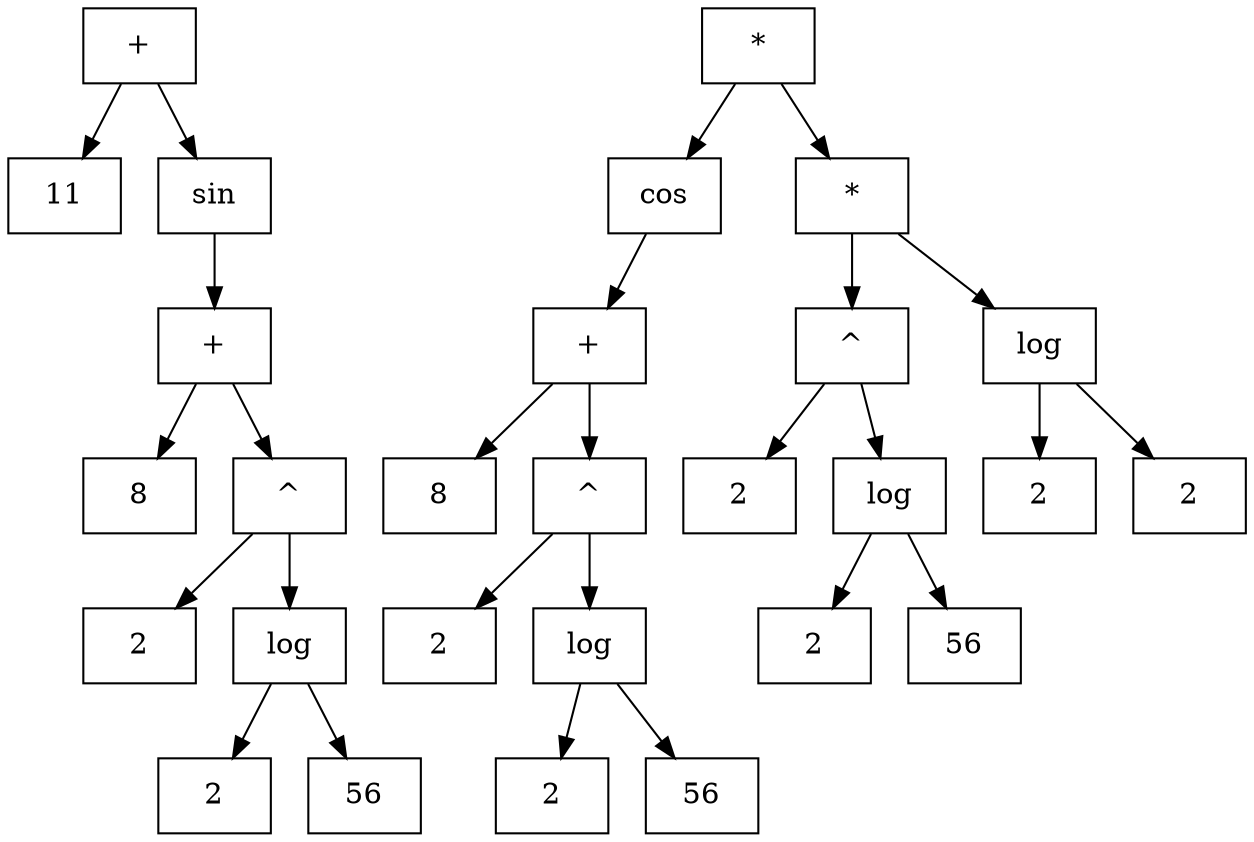 digraph G{
rankdir=HR;
node0x5647045e6080 [shape="rectangle", label = "+", rang = 0]
node0x5647045e5f60 [shape="rectangle", label = "11", rang = 1]
node0x5647045e6060 [shape="rectangle", label = "sin", rang = 1]
node0x5647045e6040 [shape="rectangle", label = "+", rang = 2]
node0x5647045e5f80 [shape="rectangle", label = "8", rang = 3]
node0x5647045e6020 [shape="rectangle", label = "^", rang = 3]
node0x5647045e5fa0 [shape="rectangle", label = "2", rang = 4]
node0x5647045e6000 [shape="rectangle", label = "log", rang = 4]
node0x5647045e5fc0 [shape="rectangle", label = "2", rang = 5]
node0x5647045e5fe0 [shape="rectangle", label = "56", rang = 5]
node0x5647045e5a20 [shape="rectangle", label = "*", rang = 0]
node0x5647045e58e0 [shape="rectangle", label = "cos", rang = 1]
node0x5647045e58c0 [shape="rectangle", label = "+", rang = 2]
node0x5647045e5800 [shape="rectangle", label = "8", rang = 3]
node0x5647045e58a0 [shape="rectangle", label = "^", rang = 3]
node0x5647045e5820 [shape="rectangle", label = "2", rang = 4]
node0x5647045e5880 [shape="rectangle", label = "log", rang = 4]
node0x5647045e5840 [shape="rectangle", label = "2", rang = 5]
node0x5647045e5860 [shape="rectangle", label = "56", rang = 5]
node0x5647045e5a00 [shape="rectangle", label = "*", rang = 1]
node0x5647045e5980 [shape="rectangle", label = "^", rang = 2]
node0x5647045e5900 [shape="rectangle", label = "2", rang = 3]
node0x5647045e5960 [shape="rectangle", label = "log", rang = 3]
node0x5647045e5920 [shape="rectangle", label = "2", rang = 4]
node0x5647045e5940 [shape="rectangle", label = "56", rang = 4]
node0x5647045e59e0 [shape="rectangle", label = "log", rang = 2]
node0x5647045e59a0 [shape="rectangle", label = "2", rang = 3]
node0x5647045e59c0 [shape="rectangle", label = "2", rang = 3]
node0x5647045e6080 -> node0x5647045e5f60
node0x5647045e6080 -> node0x5647045e6060
node0x5647045e6060 -> node0x5647045e6040
node0x5647045e6040 -> node0x5647045e5f80
node0x5647045e6040 -> node0x5647045e6020
node0x5647045e6020 -> node0x5647045e5fa0
node0x5647045e6020 -> node0x5647045e6000
node0x5647045e6000 -> node0x5647045e5fc0
node0x5647045e6000 -> node0x5647045e5fe0
node0x5647045e5a20 -> node0x5647045e58e0
node0x5647045e5a20 -> node0x5647045e5a00
node0x5647045e58e0 -> node0x5647045e58c0
node0x5647045e58c0 -> node0x5647045e5800
node0x5647045e58c0 -> node0x5647045e58a0
node0x5647045e58a0 -> node0x5647045e5820
node0x5647045e58a0 -> node0x5647045e5880
node0x5647045e5880 -> node0x5647045e5840
node0x5647045e5880 -> node0x5647045e5860
node0x5647045e5a00 -> node0x5647045e5980
node0x5647045e5a00 -> node0x5647045e59e0
node0x5647045e5980 -> node0x5647045e5900
node0x5647045e5980 -> node0x5647045e5960
node0x5647045e5960 -> node0x5647045e5920
node0x5647045e5960 -> node0x5647045e5940
node0x5647045e59e0 -> node0x5647045e59a0
node0x5647045e59e0 -> node0x5647045e59c0
}